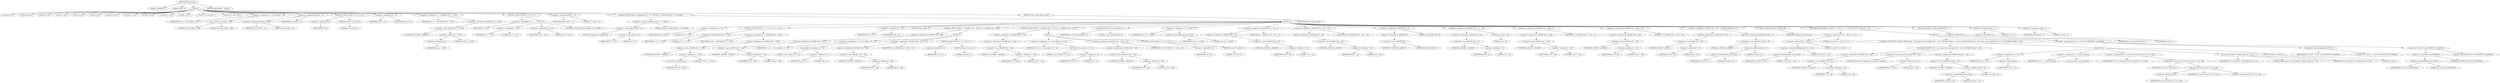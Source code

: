 digraph tftp_connect {  
"1000114" [label = "(METHOD,tftp_connect)" ]
"1000115" [label = "(PARAM,_DWORD *a1)" ]
"1000116" [label = "(PARAM,_BYTE *a2)" ]
"1000117" [label = "(BLOCK,,)" ]
"1000118" [label = "(LOCAL,v4: int)" ]
"1000119" [label = "(LOCAL,result: int)" ]
"1000120" [label = "(LOCAL,v6: int)" ]
"1000121" [label = "(LOCAL,v7: int)" ]
"1000122" [label = "(LOCAL,v8: int)" ]
"1000123" [label = "(LOCAL,v9: int)" ]
"1000124" [label = "(LOCAL,v10: int)" ]
"1000125" [label = "(LOCAL,v11: int)" ]
"1000126" [label = "(LOCAL,v12: int)" ]
"1000127" [label = "(LOCAL,v13: int *)" ]
"1000128" [label = "(LOCAL,v14: int)" ]
"1000129" [label = "(LOCAL,v15: const char *)" ]
"1000130" [label = "(LOCAL,v16: char [ 128 ])" ]
"1000131" [label = "(<operator>.assignment,v4 = Curl_ccalloc(1, 336))" ]
"1000132" [label = "(IDENTIFIER,v4,v4 = Curl_ccalloc(1, 336))" ]
"1000133" [label = "(Curl_ccalloc,Curl_ccalloc(1, 336))" ]
"1000134" [label = "(LITERAL,1,Curl_ccalloc(1, 336))" ]
"1000135" [label = "(LITERAL,336,Curl_ccalloc(1, 336))" ]
"1000136" [label = "(<operator>.assignment,a1[188] = v4)" ]
"1000137" [label = "(<operator>.indirectIndexAccess,a1[188])" ]
"1000138" [label = "(IDENTIFIER,a1,a1[188] = v4)" ]
"1000139" [label = "(LITERAL,188,a1[188] = v4)" ]
"1000140" [label = "(IDENTIFIER,v4,a1[188] = v4)" ]
"1000141" [label = "(CONTROL_STRUCTURE,if ( !v4 ),if ( !v4 ))" ]
"1000142" [label = "(<operator>.logicalNot,!v4)" ]
"1000143" [label = "(IDENTIFIER,v4,!v4)" ]
"1000144" [label = "(RETURN,return 27;,return 27;)" ]
"1000145" [label = "(LITERAL,27,return 27;)" ]
"1000146" [label = "(<operator>.assignment,v6 = v4)" ]
"1000147" [label = "(IDENTIFIER,v6,v6 = v4)" ]
"1000148" [label = "(IDENTIFIER,v4,v6 = v4)" ]
"1000149" [label = "(<operator>.assignment,v7 = *(_DWORD *)(*a1 + 1576))" ]
"1000150" [label = "(IDENTIFIER,v7,v7 = *(_DWORD *)(*a1 + 1576))" ]
"1000151" [label = "(<operator>.indirection,*(_DWORD *)(*a1 + 1576))" ]
"1000152" [label = "(<operator>.cast,(_DWORD *)(*a1 + 1576))" ]
"1000153" [label = "(UNKNOWN,_DWORD *,_DWORD *)" ]
"1000154" [label = "(<operator>.addition,*a1 + 1576)" ]
"1000155" [label = "(<operator>.indirection,*a1)" ]
"1000156" [label = "(IDENTIFIER,a1,*a1 + 1576)" ]
"1000157" [label = "(LITERAL,1576,*a1 + 1576)" ]
"1000158" [label = "(CONTROL_STRUCTURE,if ( !v7 ),if ( !v7 ))" ]
"1000159" [label = "(<operator>.logicalNot,!v7)" ]
"1000160" [label = "(IDENTIFIER,v7,!v7)" ]
"1000161" [label = "(BLOCK,,)" ]
"1000162" [label = "(<operator>.assignment,v7 = 512)" ]
"1000163" [label = "(IDENTIFIER,v7,v7 = 512)" ]
"1000164" [label = "(LITERAL,512,v7 = 512)" ]
"1000165" [label = "(<operator>.assignment,v9 = 512)" ]
"1000166" [label = "(IDENTIFIER,v9,v9 = 512)" ]
"1000167" [label = "(LITERAL,512,v9 = 512)" ]
"1000168" [label = "(CONTROL_STRUCTURE,goto LABEL_9;,goto LABEL_9;)" ]
"1000169" [label = "(<operator>.assignment,result = 71)" ]
"1000170" [label = "(IDENTIFIER,result,result = 71)" ]
"1000171" [label = "(LITERAL,71,result = 71)" ]
"1000172" [label = "(CONTROL_STRUCTURE,if ( (unsigned int)(v7 - 8) < 0xFFB1 ),if ( (unsigned int)(v7 - 8) < 0xFFB1 ))" ]
"1000173" [label = "(<operator>.lessThan,(unsigned int)(v7 - 8) < 0xFFB1)" ]
"1000174" [label = "(<operator>.cast,(unsigned int)(v7 - 8))" ]
"1000175" [label = "(UNKNOWN,unsigned int,unsigned int)" ]
"1000176" [label = "(<operator>.subtraction,v7 - 8)" ]
"1000177" [label = "(IDENTIFIER,v7,v7 - 8)" ]
"1000178" [label = "(LITERAL,8,v7 - 8)" ]
"1000179" [label = "(LITERAL,0xFFB1,(unsigned int)(v7 - 8) < 0xFFB1)" ]
"1000180" [label = "(BLOCK,,)" ]
"1000181" [label = "(<operator>.assignment,v8 = 512)" ]
"1000182" [label = "(IDENTIFIER,v8,v8 = 512)" ]
"1000183" [label = "(LITERAL,512,v8 = 512)" ]
"1000184" [label = "(CONTROL_STRUCTURE,if ( v7 >= 512 ),if ( v7 >= 512 ))" ]
"1000185" [label = "(<operator>.greaterEqualsThan,v7 >= 512)" ]
"1000186" [label = "(IDENTIFIER,v7,v7 >= 512)" ]
"1000187" [label = "(LITERAL,512,v7 >= 512)" ]
"1000188" [label = "(<operator>.assignment,v8 = *(_DWORD *)(*a1 + 1576))" ]
"1000189" [label = "(IDENTIFIER,v8,v8 = *(_DWORD *)(*a1 + 1576))" ]
"1000190" [label = "(<operator>.indirection,*(_DWORD *)(*a1 + 1576))" ]
"1000191" [label = "(<operator>.cast,(_DWORD *)(*a1 + 1576))" ]
"1000192" [label = "(UNKNOWN,_DWORD *,_DWORD *)" ]
"1000193" [label = "(<operator>.addition,*a1 + 1576)" ]
"1000194" [label = "(<operator>.indirection,*a1)" ]
"1000195" [label = "(IDENTIFIER,a1,*a1 + 1576)" ]
"1000196" [label = "(LITERAL,1576,*a1 + 1576)" ]
"1000197" [label = "(<operator>.assignment,v9 = v8)" ]
"1000198" [label = "(IDENTIFIER,v9,v9 = v8)" ]
"1000199" [label = "(IDENTIFIER,v8,v9 = v8)" ]
"1000200" [label = "(JUMP_TARGET,LABEL_9)" ]
"1000201" [label = "(CONTROL_STRUCTURE,if ( !*(_DWORD *)(v6 + 328) ),if ( !*(_DWORD *)(v6 + 328) ))" ]
"1000202" [label = "(<operator>.logicalNot,!*(_DWORD *)(v6 + 328))" ]
"1000203" [label = "(<operator>.indirection,*(_DWORD *)(v6 + 328))" ]
"1000204" [label = "(<operator>.cast,(_DWORD *)(v6 + 328))" ]
"1000205" [label = "(UNKNOWN,_DWORD *,_DWORD *)" ]
"1000206" [label = "(<operator>.addition,v6 + 328)" ]
"1000207" [label = "(IDENTIFIER,v6,v6 + 328)" ]
"1000208" [label = "(LITERAL,328,v6 + 328)" ]
"1000209" [label = "(BLOCK,,)" ]
"1000210" [label = "(<operator>.assignment,v11 = Curl_ccalloc(1, v9 + 4))" ]
"1000211" [label = "(IDENTIFIER,v11,v11 = Curl_ccalloc(1, v9 + 4))" ]
"1000212" [label = "(Curl_ccalloc,Curl_ccalloc(1, v9 + 4))" ]
"1000213" [label = "(LITERAL,1,Curl_ccalloc(1, v9 + 4))" ]
"1000214" [label = "(<operator>.addition,v9 + 4)" ]
"1000215" [label = "(IDENTIFIER,v9,v9 + 4)" ]
"1000216" [label = "(LITERAL,4,v9 + 4)" ]
"1000217" [label = "(<operator>.assignment,*(_DWORD *)(v6 + 328) = v11)" ]
"1000218" [label = "(<operator>.indirection,*(_DWORD *)(v6 + 328))" ]
"1000219" [label = "(<operator>.cast,(_DWORD *)(v6 + 328))" ]
"1000220" [label = "(UNKNOWN,_DWORD *,_DWORD *)" ]
"1000221" [label = "(<operator>.addition,v6 + 328)" ]
"1000222" [label = "(IDENTIFIER,v6,v6 + 328)" ]
"1000223" [label = "(LITERAL,328,v6 + 328)" ]
"1000224" [label = "(IDENTIFIER,v11,*(_DWORD *)(v6 + 328) = v11)" ]
"1000225" [label = "(CONTROL_STRUCTURE,if ( !v11 ),if ( !v11 ))" ]
"1000226" [label = "(<operator>.logicalNot,!v11)" ]
"1000227" [label = "(IDENTIFIER,v11,!v11)" ]
"1000228" [label = "(RETURN,return 27;,return 27;)" ]
"1000229" [label = "(LITERAL,27,return 27;)" ]
"1000230" [label = "(CONTROL_STRUCTURE,if ( !*(_DWORD *)(v6 + 332) ),if ( !*(_DWORD *)(v6 + 332) ))" ]
"1000231" [label = "(<operator>.logicalNot,!*(_DWORD *)(v6 + 332))" ]
"1000232" [label = "(<operator>.indirection,*(_DWORD *)(v6 + 332))" ]
"1000233" [label = "(<operator>.cast,(_DWORD *)(v6 + 332))" ]
"1000234" [label = "(UNKNOWN,_DWORD *,_DWORD *)" ]
"1000235" [label = "(<operator>.addition,v6 + 332)" ]
"1000236" [label = "(IDENTIFIER,v6,v6 + 332)" ]
"1000237" [label = "(LITERAL,332,v6 + 332)" ]
"1000238" [label = "(BLOCK,,)" ]
"1000239" [label = "(<operator>.assignment,v12 = Curl_ccalloc(1, v9 + 4))" ]
"1000240" [label = "(IDENTIFIER,v12,v12 = Curl_ccalloc(1, v9 + 4))" ]
"1000241" [label = "(Curl_ccalloc,Curl_ccalloc(1, v9 + 4))" ]
"1000242" [label = "(LITERAL,1,Curl_ccalloc(1, v9 + 4))" ]
"1000243" [label = "(<operator>.addition,v9 + 4)" ]
"1000244" [label = "(IDENTIFIER,v9,v9 + 4)" ]
"1000245" [label = "(LITERAL,4,v9 + 4)" ]
"1000246" [label = "(<operator>.assignment,*(_DWORD *)(v6 + 332) = v12)" ]
"1000247" [label = "(<operator>.indirection,*(_DWORD *)(v6 + 332))" ]
"1000248" [label = "(<operator>.cast,(_DWORD *)(v6 + 332))" ]
"1000249" [label = "(UNKNOWN,_DWORD *,_DWORD *)" ]
"1000250" [label = "(<operator>.addition,v6 + 332)" ]
"1000251" [label = "(IDENTIFIER,v6,v6 + 332)" ]
"1000252" [label = "(LITERAL,332,v6 + 332)" ]
"1000253" [label = "(IDENTIFIER,v12,*(_DWORD *)(v6 + 332) = v12)" ]
"1000254" [label = "(CONTROL_STRUCTURE,if ( !v12 ),if ( !v12 ))" ]
"1000255" [label = "(<operator>.logicalNot,!v12)" ]
"1000256" [label = "(IDENTIFIER,v12,!v12)" ]
"1000257" [label = "(RETURN,return 27;,return 27;)" ]
"1000258" [label = "(LITERAL,27,return 27;)" ]
"1000259" [label = "(Curl_conncontrol,Curl_conncontrol(a1, 1))" ]
"1000260" [label = "(IDENTIFIER,a1,Curl_conncontrol(a1, 1))" ]
"1000261" [label = "(LITERAL,1,Curl_conncontrol(a1, 1))" ]
"1000262" [label = "(<operator>.assignment,v10 = a1[105])" ]
"1000263" [label = "(IDENTIFIER,v10,v10 = a1[105])" ]
"1000264" [label = "(<operator>.indirectIndexAccess,a1[105])" ]
"1000265" [label = "(IDENTIFIER,a1,v10 = a1[105])" ]
"1000266" [label = "(LITERAL,105,v10 = a1[105])" ]
"1000267" [label = "(<operator>.assignment,*(_DWORD *)(v6 + 16) = a1)" ]
"1000268" [label = "(<operator>.indirection,*(_DWORD *)(v6 + 16))" ]
"1000269" [label = "(<operator>.cast,(_DWORD *)(v6 + 16))" ]
"1000270" [label = "(UNKNOWN,_DWORD *,_DWORD *)" ]
"1000271" [label = "(<operator>.addition,v6 + 16)" ]
"1000272" [label = "(IDENTIFIER,v6,v6 + 16)" ]
"1000273" [label = "(LITERAL,16,v6 + 16)" ]
"1000274" [label = "(IDENTIFIER,a1,*(_DWORD *)(v6 + 16) = a1)" ]
"1000275" [label = "(<operator>.assignment,*(_DWORD *)(v6 + 20) = v10)" ]
"1000276" [label = "(<operator>.indirection,*(_DWORD *)(v6 + 20))" ]
"1000277" [label = "(<operator>.cast,(_DWORD *)(v6 + 20))" ]
"1000278" [label = "(UNKNOWN,_DWORD *,_DWORD *)" ]
"1000279" [label = "(<operator>.addition,v6 + 20)" ]
"1000280" [label = "(IDENTIFIER,v6,v6 + 20)" ]
"1000281" [label = "(LITERAL,20,v6 + 20)" ]
"1000282" [label = "(IDENTIFIER,v10,*(_DWORD *)(v6 + 20) = v10)" ]
"1000283" [label = "(<operator>.assignment,*(_DWORD *)v6 = 0)" ]
"1000284" [label = "(<operator>.indirection,*(_DWORD *)v6)" ]
"1000285" [label = "(<operator>.cast,(_DWORD *)v6)" ]
"1000286" [label = "(UNKNOWN,_DWORD *,_DWORD *)" ]
"1000287" [label = "(IDENTIFIER,v6,(_DWORD *)v6)" ]
"1000288" [label = "(LITERAL,0,*(_DWORD *)v6 = 0)" ]
"1000289" [label = "(<operator>.assignment,*(_DWORD *)(v6 + 8) = -100)" ]
"1000290" [label = "(<operator>.indirection,*(_DWORD *)(v6 + 8))" ]
"1000291" [label = "(<operator>.cast,(_DWORD *)(v6 + 8))" ]
"1000292" [label = "(UNKNOWN,_DWORD *,_DWORD *)" ]
"1000293" [label = "(<operator>.addition,v6 + 8)" ]
"1000294" [label = "(IDENTIFIER,v6,v6 + 8)" ]
"1000295" [label = "(LITERAL,8,v6 + 8)" ]
"1000296" [label = "(<operator>.minus,-100)" ]
"1000297" [label = "(LITERAL,100,-100)" ]
"1000298" [label = "(<operator>.assignment,*(_DWORD *)(v6 + 324) = v7)" ]
"1000299" [label = "(<operator>.indirection,*(_DWORD *)(v6 + 324))" ]
"1000300" [label = "(<operator>.cast,(_DWORD *)(v6 + 324))" ]
"1000301" [label = "(UNKNOWN,_DWORD *,_DWORD *)" ]
"1000302" [label = "(<operator>.addition,v6 + 324)" ]
"1000303" [label = "(IDENTIFIER,v6,v6 + 324)" ]
"1000304" [label = "(LITERAL,324,v6 + 324)" ]
"1000305" [label = "(IDENTIFIER,v7,*(_DWORD *)(v6 + 324) = v7)" ]
"1000306" [label = "(<operator>.assignment,*(_DWORD *)(v6 + 320) = 512)" ]
"1000307" [label = "(<operator>.indirection,*(_DWORD *)(v6 + 320))" ]
"1000308" [label = "(<operator>.cast,(_DWORD *)(v6 + 320))" ]
"1000309" [label = "(UNKNOWN,_DWORD *,_DWORD *)" ]
"1000310" [label = "(<operator>.addition,v6 + 320)" ]
"1000311" [label = "(IDENTIFIER,v6,v6 + 320)" ]
"1000312" [label = "(LITERAL,320,v6 + 320)" ]
"1000313" [label = "(LITERAL,512,*(_DWORD *)(v6 + 320) = 512)" ]
"1000314" [label = "(<operator>.assignment,*(_WORD *)(v6 + 52) = *(_DWORD *)(a1[20] + 4))" ]
"1000315" [label = "(<operator>.indirection,*(_WORD *)(v6 + 52))" ]
"1000316" [label = "(<operator>.cast,(_WORD *)(v6 + 52))" ]
"1000317" [label = "(UNKNOWN,_WORD *,_WORD *)" ]
"1000318" [label = "(<operator>.addition,v6 + 52)" ]
"1000319" [label = "(IDENTIFIER,v6,v6 + 52)" ]
"1000320" [label = "(LITERAL,52,v6 + 52)" ]
"1000321" [label = "(<operator>.indirection,*(_DWORD *)(a1[20] + 4))" ]
"1000322" [label = "(<operator>.cast,(_DWORD *)(a1[20] + 4))" ]
"1000323" [label = "(UNKNOWN,_DWORD *,_DWORD *)" ]
"1000324" [label = "(<operator>.addition,a1[20] + 4)" ]
"1000325" [label = "(<operator>.indirectIndexAccess,a1[20])" ]
"1000326" [label = "(IDENTIFIER,a1,a1[20] + 4)" ]
"1000327" [label = "(LITERAL,20,a1[20] + 4)" ]
"1000328" [label = "(LITERAL,4,a1[20] + 4)" ]
"1000329" [label = "(tftp_set_timeouts,tftp_set_timeouts(v6))" ]
"1000330" [label = "(IDENTIFIER,v6,tftp_set_timeouts(v6))" ]
"1000331" [label = "(CONTROL_STRUCTURE,if ( ((a1[147] >> 25) & 1) == 0 ),if ( ((a1[147] >> 25) & 1) == 0 ))" ]
"1000332" [label = "(<operator>.equals,((a1[147] >> 25) & 1) == 0)" ]
"1000333" [label = "(<operator>.and,(a1[147] >> 25) & 1)" ]
"1000334" [label = "(<operator>.arithmeticShiftRight,a1[147] >> 25)" ]
"1000335" [label = "(<operator>.indirectIndexAccess,a1[147])" ]
"1000336" [label = "(IDENTIFIER,a1,a1[147] >> 25)" ]
"1000337" [label = "(LITERAL,147,a1[147] >> 25)" ]
"1000338" [label = "(LITERAL,25,a1[147] >> 25)" ]
"1000339" [label = "(LITERAL,1,(a1[147] >> 25) & 1)" ]
"1000340" [label = "(LITERAL,0,((a1[147] >> 25) & 1) == 0)" ]
"1000341" [label = "(BLOCK,,)" ]
"1000342" [label = "(CONTROL_STRUCTURE,if ( bind(*(_DWORD *)(v6 + 20), (const struct sockaddr *)(v6 + 52), *(_DWORD *)(a1[20] + 16)) ),if ( bind(*(_DWORD *)(v6 + 20), (const struct sockaddr *)(v6 + 52), *(_DWORD *)(a1[20] + 16)) ))" ]
"1000343" [label = "(bind,bind(*(_DWORD *)(v6 + 20), (const struct sockaddr *)(v6 + 52), *(_DWORD *)(a1[20] + 16)))" ]
"1000344" [label = "(<operator>.indirection,*(_DWORD *)(v6 + 20))" ]
"1000345" [label = "(<operator>.cast,(_DWORD *)(v6 + 20))" ]
"1000346" [label = "(UNKNOWN,_DWORD *,_DWORD *)" ]
"1000347" [label = "(<operator>.addition,v6 + 20)" ]
"1000348" [label = "(IDENTIFIER,v6,v6 + 20)" ]
"1000349" [label = "(LITERAL,20,v6 + 20)" ]
"1000350" [label = "(<operator>.cast,(const struct sockaddr *)(v6 + 52))" ]
"1000351" [label = "(UNKNOWN,const struct sockaddr *,const struct sockaddr *)" ]
"1000352" [label = "(<operator>.addition,v6 + 52)" ]
"1000353" [label = "(IDENTIFIER,v6,v6 + 52)" ]
"1000354" [label = "(LITERAL,52,v6 + 52)" ]
"1000355" [label = "(<operator>.indirection,*(_DWORD *)(a1[20] + 16))" ]
"1000356" [label = "(<operator>.cast,(_DWORD *)(a1[20] + 16))" ]
"1000357" [label = "(UNKNOWN,_DWORD *,_DWORD *)" ]
"1000358" [label = "(<operator>.addition,a1[20] + 16)" ]
"1000359" [label = "(<operator>.indirectIndexAccess,a1[20])" ]
"1000360" [label = "(IDENTIFIER,a1,a1[20] + 16)" ]
"1000361" [label = "(LITERAL,20,a1[20] + 16)" ]
"1000362" [label = "(LITERAL,16,a1[20] + 16)" ]
"1000363" [label = "(BLOCK,,)" ]
"1000364" [label = "(<operator>.assignment,v14 = *a1)" ]
"1000365" [label = "(IDENTIFIER,v14,v14 = *a1)" ]
"1000366" [label = "(<operator>.indirection,*a1)" ]
"1000367" [label = "(IDENTIFIER,a1,v14 = *a1)" ]
"1000368" [label = "(<operator>.assignment,v13 = _errno_location())" ]
"1000369" [label = "(IDENTIFIER,v13,v13 = _errno_location())" ]
"1000370" [label = "(_errno_location,_errno_location())" ]
"1000371" [label = "(<operator>.assignment,v15 = (const char *)Curl_strerror(*v13, v16, 128))" ]
"1000372" [label = "(IDENTIFIER,v15,v15 = (const char *)Curl_strerror(*v13, v16, 128))" ]
"1000373" [label = "(<operator>.cast,(const char *)Curl_strerror(*v13, v16, 128))" ]
"1000374" [label = "(UNKNOWN,const char *,const char *)" ]
"1000375" [label = "(Curl_strerror,Curl_strerror(*v13, v16, 128))" ]
"1000376" [label = "(<operator>.indirection,*v13)" ]
"1000377" [label = "(IDENTIFIER,v13,Curl_strerror(*v13, v16, 128))" ]
"1000378" [label = "(IDENTIFIER,v16,Curl_strerror(*v13, v16, 128))" ]
"1000379" [label = "(LITERAL,128,Curl_strerror(*v13, v16, 128))" ]
"1000380" [label = "(Curl_failf,Curl_failf(v14, \"bind() failed; %s\", v15))" ]
"1000381" [label = "(IDENTIFIER,v14,Curl_failf(v14, \"bind() failed; %s\", v15))" ]
"1000382" [label = "(LITERAL,\"bind() failed; %s\",Curl_failf(v14, \"bind() failed; %s\", v15))" ]
"1000383" [label = "(IDENTIFIER,v15,Curl_failf(v14, \"bind() failed; %s\", v15))" ]
"1000384" [label = "(RETURN,return 7;,return 7;)" ]
"1000385" [label = "(LITERAL,7,return 7;)" ]
"1000386" [label = "(<operator>.assignment,a1[147] = a1[147] & 0xFDFFFFFF | 0x2000000)" ]
"1000387" [label = "(<operator>.indirectIndexAccess,a1[147])" ]
"1000388" [label = "(IDENTIFIER,a1,a1[147] = a1[147] & 0xFDFFFFFF | 0x2000000)" ]
"1000389" [label = "(LITERAL,147,a1[147] = a1[147] & 0xFDFFFFFF | 0x2000000)" ]
"1000390" [label = "(<operator>.or,a1[147] & 0xFDFFFFFF | 0x2000000)" ]
"1000391" [label = "(<operator>.and,a1[147] & 0xFDFFFFFF)" ]
"1000392" [label = "(<operator>.indirectIndexAccess,a1[147])" ]
"1000393" [label = "(IDENTIFIER,a1,a1[147] & 0xFDFFFFFF)" ]
"1000394" [label = "(LITERAL,147,a1[147] & 0xFDFFFFFF)" ]
"1000395" [label = "(LITERAL,0xFDFFFFFF,a1[147] & 0xFDFFFFFF)" ]
"1000396" [label = "(LITERAL,0x2000000,a1[147] & 0xFDFFFFFF | 0x2000000)" ]
"1000397" [label = "(Curl_pgrsStartNow,Curl_pgrsStartNow(*a1))" ]
"1000398" [label = "(<operator>.indirection,*a1)" ]
"1000399" [label = "(IDENTIFIER,a1,Curl_pgrsStartNow(*a1))" ]
"1000400" [label = "(<operator>.assignment,*a2 = 1)" ]
"1000401" [label = "(<operator>.indirection,*a2)" ]
"1000402" [label = "(IDENTIFIER,a2,*a2 = 1)" ]
"1000403" [label = "(LITERAL,1,*a2 = 1)" ]
"1000404" [label = "(<operator>.assignment,result = 0)" ]
"1000405" [label = "(IDENTIFIER,result,result = 0)" ]
"1000406" [label = "(LITERAL,0,result = 0)" ]
"1000407" [label = "(RETURN,return result;,return result;)" ]
"1000408" [label = "(IDENTIFIER,result,return result;)" ]
"1000409" [label = "(METHOD_RETURN,int __fastcall)" ]
  "1000114" -> "1000115" 
  "1000114" -> "1000116" 
  "1000114" -> "1000117" 
  "1000114" -> "1000409" 
  "1000117" -> "1000118" 
  "1000117" -> "1000119" 
  "1000117" -> "1000120" 
  "1000117" -> "1000121" 
  "1000117" -> "1000122" 
  "1000117" -> "1000123" 
  "1000117" -> "1000124" 
  "1000117" -> "1000125" 
  "1000117" -> "1000126" 
  "1000117" -> "1000127" 
  "1000117" -> "1000128" 
  "1000117" -> "1000129" 
  "1000117" -> "1000130" 
  "1000117" -> "1000131" 
  "1000117" -> "1000136" 
  "1000117" -> "1000141" 
  "1000117" -> "1000146" 
  "1000117" -> "1000149" 
  "1000117" -> "1000158" 
  "1000117" -> "1000169" 
  "1000117" -> "1000172" 
  "1000117" -> "1000407" 
  "1000131" -> "1000132" 
  "1000131" -> "1000133" 
  "1000133" -> "1000134" 
  "1000133" -> "1000135" 
  "1000136" -> "1000137" 
  "1000136" -> "1000140" 
  "1000137" -> "1000138" 
  "1000137" -> "1000139" 
  "1000141" -> "1000142" 
  "1000141" -> "1000144" 
  "1000142" -> "1000143" 
  "1000144" -> "1000145" 
  "1000146" -> "1000147" 
  "1000146" -> "1000148" 
  "1000149" -> "1000150" 
  "1000149" -> "1000151" 
  "1000151" -> "1000152" 
  "1000152" -> "1000153" 
  "1000152" -> "1000154" 
  "1000154" -> "1000155" 
  "1000154" -> "1000157" 
  "1000155" -> "1000156" 
  "1000158" -> "1000159" 
  "1000158" -> "1000161" 
  "1000159" -> "1000160" 
  "1000161" -> "1000162" 
  "1000161" -> "1000165" 
  "1000161" -> "1000168" 
  "1000162" -> "1000163" 
  "1000162" -> "1000164" 
  "1000165" -> "1000166" 
  "1000165" -> "1000167" 
  "1000169" -> "1000170" 
  "1000169" -> "1000171" 
  "1000172" -> "1000173" 
  "1000172" -> "1000180" 
  "1000173" -> "1000174" 
  "1000173" -> "1000179" 
  "1000174" -> "1000175" 
  "1000174" -> "1000176" 
  "1000176" -> "1000177" 
  "1000176" -> "1000178" 
  "1000180" -> "1000181" 
  "1000180" -> "1000184" 
  "1000180" -> "1000197" 
  "1000180" -> "1000200" 
  "1000180" -> "1000201" 
  "1000180" -> "1000230" 
  "1000180" -> "1000259" 
  "1000180" -> "1000262" 
  "1000180" -> "1000267" 
  "1000180" -> "1000275" 
  "1000180" -> "1000283" 
  "1000180" -> "1000289" 
  "1000180" -> "1000298" 
  "1000180" -> "1000306" 
  "1000180" -> "1000314" 
  "1000180" -> "1000329" 
  "1000180" -> "1000331" 
  "1000180" -> "1000397" 
  "1000180" -> "1000400" 
  "1000180" -> "1000404" 
  "1000181" -> "1000182" 
  "1000181" -> "1000183" 
  "1000184" -> "1000185" 
  "1000184" -> "1000188" 
  "1000185" -> "1000186" 
  "1000185" -> "1000187" 
  "1000188" -> "1000189" 
  "1000188" -> "1000190" 
  "1000190" -> "1000191" 
  "1000191" -> "1000192" 
  "1000191" -> "1000193" 
  "1000193" -> "1000194" 
  "1000193" -> "1000196" 
  "1000194" -> "1000195" 
  "1000197" -> "1000198" 
  "1000197" -> "1000199" 
  "1000201" -> "1000202" 
  "1000201" -> "1000209" 
  "1000202" -> "1000203" 
  "1000203" -> "1000204" 
  "1000204" -> "1000205" 
  "1000204" -> "1000206" 
  "1000206" -> "1000207" 
  "1000206" -> "1000208" 
  "1000209" -> "1000210" 
  "1000209" -> "1000217" 
  "1000209" -> "1000225" 
  "1000210" -> "1000211" 
  "1000210" -> "1000212" 
  "1000212" -> "1000213" 
  "1000212" -> "1000214" 
  "1000214" -> "1000215" 
  "1000214" -> "1000216" 
  "1000217" -> "1000218" 
  "1000217" -> "1000224" 
  "1000218" -> "1000219" 
  "1000219" -> "1000220" 
  "1000219" -> "1000221" 
  "1000221" -> "1000222" 
  "1000221" -> "1000223" 
  "1000225" -> "1000226" 
  "1000225" -> "1000228" 
  "1000226" -> "1000227" 
  "1000228" -> "1000229" 
  "1000230" -> "1000231" 
  "1000230" -> "1000238" 
  "1000231" -> "1000232" 
  "1000232" -> "1000233" 
  "1000233" -> "1000234" 
  "1000233" -> "1000235" 
  "1000235" -> "1000236" 
  "1000235" -> "1000237" 
  "1000238" -> "1000239" 
  "1000238" -> "1000246" 
  "1000238" -> "1000254" 
  "1000239" -> "1000240" 
  "1000239" -> "1000241" 
  "1000241" -> "1000242" 
  "1000241" -> "1000243" 
  "1000243" -> "1000244" 
  "1000243" -> "1000245" 
  "1000246" -> "1000247" 
  "1000246" -> "1000253" 
  "1000247" -> "1000248" 
  "1000248" -> "1000249" 
  "1000248" -> "1000250" 
  "1000250" -> "1000251" 
  "1000250" -> "1000252" 
  "1000254" -> "1000255" 
  "1000254" -> "1000257" 
  "1000255" -> "1000256" 
  "1000257" -> "1000258" 
  "1000259" -> "1000260" 
  "1000259" -> "1000261" 
  "1000262" -> "1000263" 
  "1000262" -> "1000264" 
  "1000264" -> "1000265" 
  "1000264" -> "1000266" 
  "1000267" -> "1000268" 
  "1000267" -> "1000274" 
  "1000268" -> "1000269" 
  "1000269" -> "1000270" 
  "1000269" -> "1000271" 
  "1000271" -> "1000272" 
  "1000271" -> "1000273" 
  "1000275" -> "1000276" 
  "1000275" -> "1000282" 
  "1000276" -> "1000277" 
  "1000277" -> "1000278" 
  "1000277" -> "1000279" 
  "1000279" -> "1000280" 
  "1000279" -> "1000281" 
  "1000283" -> "1000284" 
  "1000283" -> "1000288" 
  "1000284" -> "1000285" 
  "1000285" -> "1000286" 
  "1000285" -> "1000287" 
  "1000289" -> "1000290" 
  "1000289" -> "1000296" 
  "1000290" -> "1000291" 
  "1000291" -> "1000292" 
  "1000291" -> "1000293" 
  "1000293" -> "1000294" 
  "1000293" -> "1000295" 
  "1000296" -> "1000297" 
  "1000298" -> "1000299" 
  "1000298" -> "1000305" 
  "1000299" -> "1000300" 
  "1000300" -> "1000301" 
  "1000300" -> "1000302" 
  "1000302" -> "1000303" 
  "1000302" -> "1000304" 
  "1000306" -> "1000307" 
  "1000306" -> "1000313" 
  "1000307" -> "1000308" 
  "1000308" -> "1000309" 
  "1000308" -> "1000310" 
  "1000310" -> "1000311" 
  "1000310" -> "1000312" 
  "1000314" -> "1000315" 
  "1000314" -> "1000321" 
  "1000315" -> "1000316" 
  "1000316" -> "1000317" 
  "1000316" -> "1000318" 
  "1000318" -> "1000319" 
  "1000318" -> "1000320" 
  "1000321" -> "1000322" 
  "1000322" -> "1000323" 
  "1000322" -> "1000324" 
  "1000324" -> "1000325" 
  "1000324" -> "1000328" 
  "1000325" -> "1000326" 
  "1000325" -> "1000327" 
  "1000329" -> "1000330" 
  "1000331" -> "1000332" 
  "1000331" -> "1000341" 
  "1000332" -> "1000333" 
  "1000332" -> "1000340" 
  "1000333" -> "1000334" 
  "1000333" -> "1000339" 
  "1000334" -> "1000335" 
  "1000334" -> "1000338" 
  "1000335" -> "1000336" 
  "1000335" -> "1000337" 
  "1000341" -> "1000342" 
  "1000341" -> "1000386" 
  "1000342" -> "1000343" 
  "1000342" -> "1000363" 
  "1000343" -> "1000344" 
  "1000343" -> "1000350" 
  "1000343" -> "1000355" 
  "1000344" -> "1000345" 
  "1000345" -> "1000346" 
  "1000345" -> "1000347" 
  "1000347" -> "1000348" 
  "1000347" -> "1000349" 
  "1000350" -> "1000351" 
  "1000350" -> "1000352" 
  "1000352" -> "1000353" 
  "1000352" -> "1000354" 
  "1000355" -> "1000356" 
  "1000356" -> "1000357" 
  "1000356" -> "1000358" 
  "1000358" -> "1000359" 
  "1000358" -> "1000362" 
  "1000359" -> "1000360" 
  "1000359" -> "1000361" 
  "1000363" -> "1000364" 
  "1000363" -> "1000368" 
  "1000363" -> "1000371" 
  "1000363" -> "1000380" 
  "1000363" -> "1000384" 
  "1000364" -> "1000365" 
  "1000364" -> "1000366" 
  "1000366" -> "1000367" 
  "1000368" -> "1000369" 
  "1000368" -> "1000370" 
  "1000371" -> "1000372" 
  "1000371" -> "1000373" 
  "1000373" -> "1000374" 
  "1000373" -> "1000375" 
  "1000375" -> "1000376" 
  "1000375" -> "1000378" 
  "1000375" -> "1000379" 
  "1000376" -> "1000377" 
  "1000380" -> "1000381" 
  "1000380" -> "1000382" 
  "1000380" -> "1000383" 
  "1000384" -> "1000385" 
  "1000386" -> "1000387" 
  "1000386" -> "1000390" 
  "1000387" -> "1000388" 
  "1000387" -> "1000389" 
  "1000390" -> "1000391" 
  "1000390" -> "1000396" 
  "1000391" -> "1000392" 
  "1000391" -> "1000395" 
  "1000392" -> "1000393" 
  "1000392" -> "1000394" 
  "1000397" -> "1000398" 
  "1000398" -> "1000399" 
  "1000400" -> "1000401" 
  "1000400" -> "1000403" 
  "1000401" -> "1000402" 
  "1000404" -> "1000405" 
  "1000404" -> "1000406" 
  "1000407" -> "1000408" 
}
